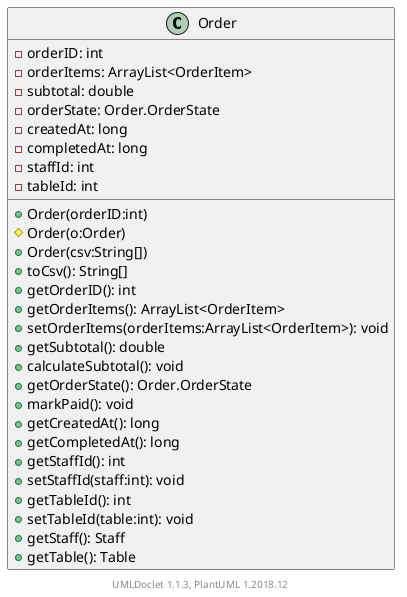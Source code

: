 @startuml

    class Order [[../sg/edu/ntu/scse/cz2002/features/Order.html]] {
        -orderID: int
        -orderItems: ArrayList<OrderItem>
        -subtotal: double
        -orderState: Order.OrderState
        -createdAt: long
        -completedAt: long
        -staffId: int
        -tableId: int
        +Order(orderID:int)
        #Order(o:Order)
        +Order(csv:String[])
        +toCsv(): String[]
        +getOrderID(): int
        +getOrderItems(): ArrayList<OrderItem>
        +setOrderItems(orderItems:ArrayList<OrderItem>): void
        +getSubtotal(): double
        +calculateSubtotal(): void
        +getOrderState(): Order.OrderState
        +markPaid(): void
        +getCreatedAt(): long
        +getCompletedAt(): long
        +getStaffId(): int
        +setStaffId(staff:int): void
        +getTableId(): int
        +setTableId(table:int): void
        +getStaff(): Staff
        +getTable(): Table
    }


    center footer UMLDoclet 1.1.3, PlantUML 1.2018.12
@enduml
